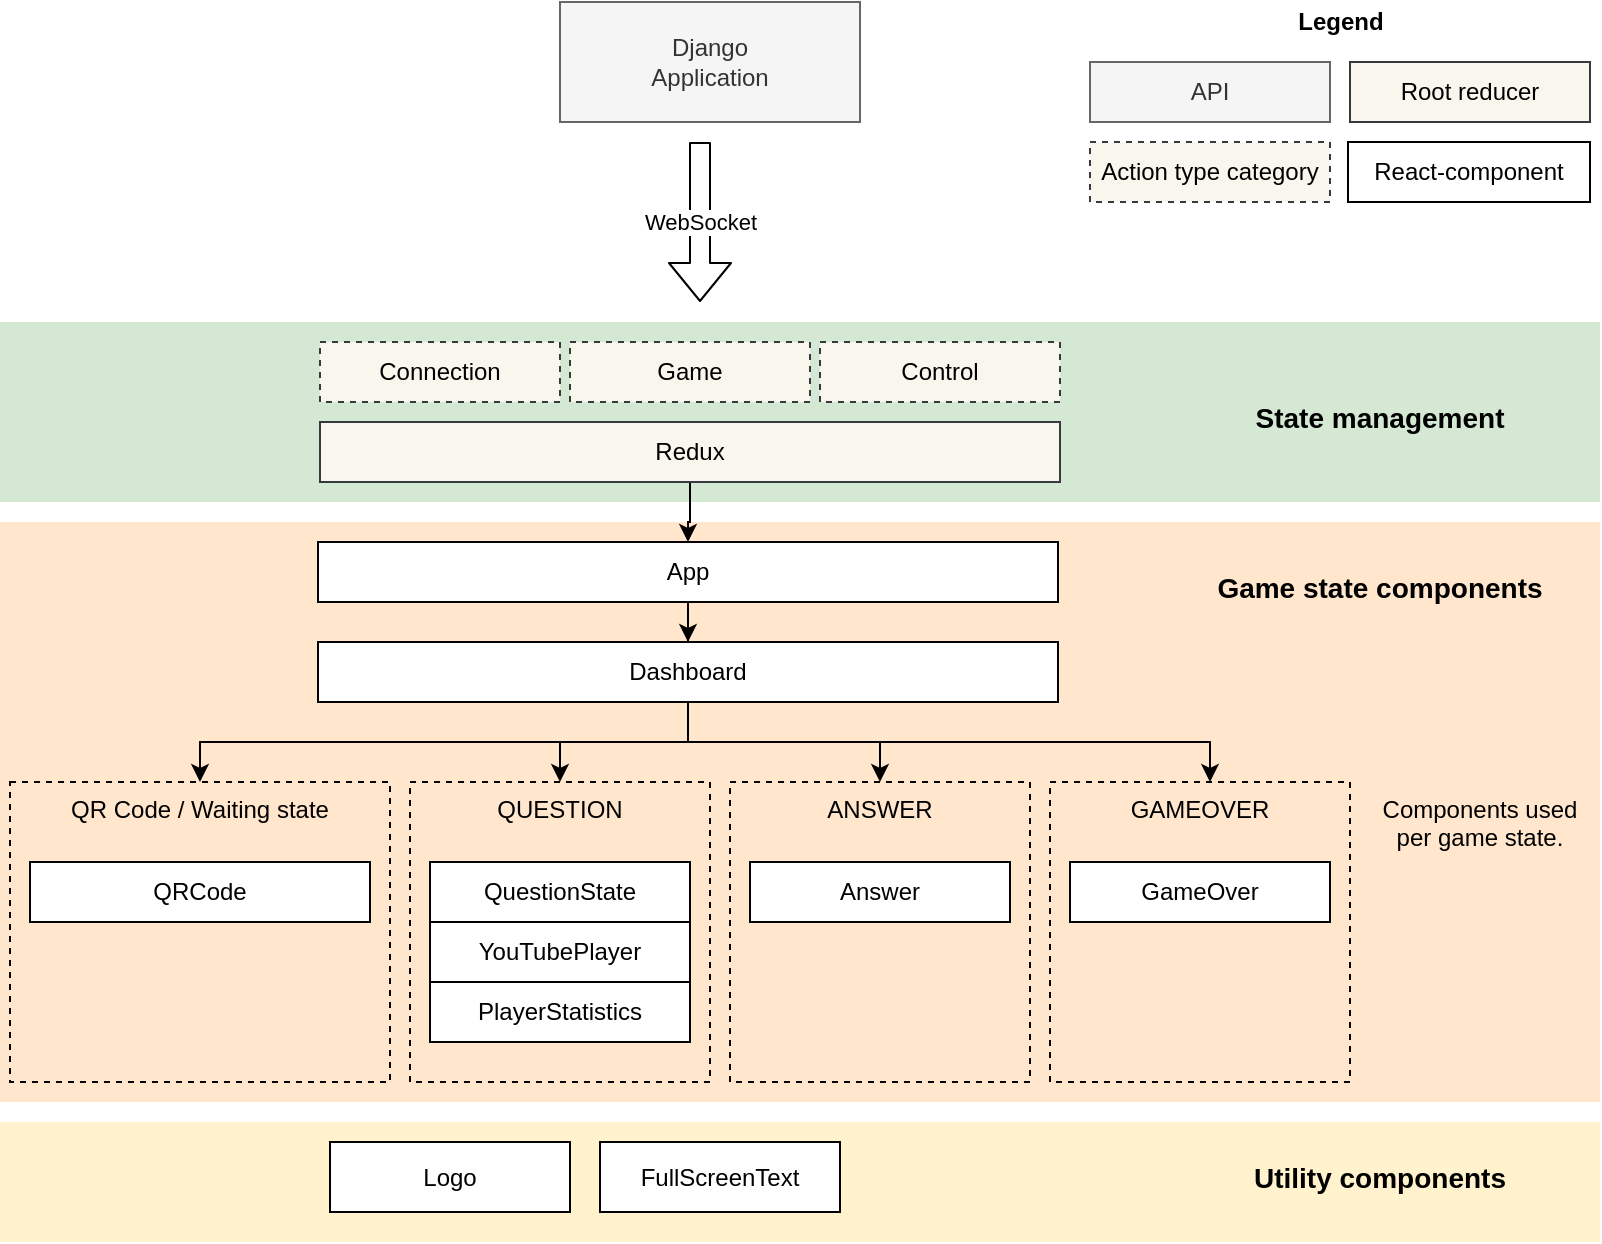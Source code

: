 <mxfile version="13.10.0" type="device"><diagram id="nMeSitCZ9dFWMC4dAJY-" name="Page-1"><mxGraphModel dx="1129" dy="683" grid="1" gridSize="10" guides="1" tooltips="1" connect="1" arrows="1" fold="1" page="1" pageScale="1" pageWidth="827" pageHeight="1169" math="0" shadow="0"><root><mxCell id="0"/><mxCell id="fFqrXNBdIH7GtNKH8Jm9-21" value="Colors" parent="0"/><mxCell id="fFqrXNBdIH7GtNKH8Jm9-22" value="" style="rounded=0;whiteSpace=wrap;html=1;fillColor=#d5e8d4;strokeColor=none;" vertex="1" parent="fFqrXNBdIH7GtNKH8Jm9-21"><mxGeometry x="14" y="170" width="800" height="90" as="geometry"/></mxCell><mxCell id="fFqrXNBdIH7GtNKH8Jm9-32" value="&lt;font size=&quot;1&quot;&gt;&lt;b style=&quot;font-size: 14px&quot;&gt;State management&lt;/b&gt;&lt;/font&gt;" style="text;html=1;strokeColor=none;fillColor=none;align=center;verticalAlign=middle;whiteSpace=wrap;rounded=0;" vertex="1" parent="fFqrXNBdIH7GtNKH8Jm9-21"><mxGeometry x="614" y="205" width="180" height="25" as="geometry"/></mxCell><mxCell id="fFqrXNBdIH7GtNKH8Jm9-35" value="" style="rounded=0;whiteSpace=wrap;html=1;fillColor=#ffe6cc;strokeColor=none;" vertex="1" parent="fFqrXNBdIH7GtNKH8Jm9-21"><mxGeometry x="14" y="270" width="800" height="290" as="geometry"/></mxCell><mxCell id="fFqrXNBdIH7GtNKH8Jm9-36" value="&lt;span style=&quot;font-size: 14px&quot;&gt;&lt;b&gt;Game state components&lt;/b&gt;&lt;/span&gt;" style="text;html=1;strokeColor=none;fillColor=none;align=center;verticalAlign=middle;whiteSpace=wrap;rounded=0;" vertex="1" parent="fFqrXNBdIH7GtNKH8Jm9-21"><mxGeometry x="614" y="290" width="180" height="25" as="geometry"/></mxCell><mxCell id="fFqrXNBdIH7GtNKH8Jm9-46" value="" style="rounded=0;whiteSpace=wrap;html=1;fillColor=#fff2cc;strokeColor=none;" vertex="1" parent="fFqrXNBdIH7GtNKH8Jm9-21"><mxGeometry x="14" y="570" width="800" height="60" as="geometry"/></mxCell><mxCell id="fFqrXNBdIH7GtNKH8Jm9-47" value="&lt;span style=&quot;font-size: 14px&quot;&gt;&lt;b&gt;Utility components&lt;/b&gt;&lt;/span&gt;" style="text;html=1;strokeColor=none;fillColor=none;align=center;verticalAlign=middle;whiteSpace=wrap;rounded=0;" vertex="1" parent="fFqrXNBdIH7GtNKH8Jm9-21"><mxGeometry x="614" y="585" width="180" height="25" as="geometry"/></mxCell><mxCell id="1" parent="0"/><mxCell id="fFqrXNBdIH7GtNKH8Jm9-34" style="edgeStyle=orthogonalEdgeStyle;rounded=0;orthogonalLoop=1;jettySize=auto;html=1;" edge="1" parent="1" source="fFqrXNBdIH7GtNKH8Jm9-3" target="fFqrXNBdIH7GtNKH8Jm9-12"><mxGeometry relative="1" as="geometry"/></mxCell><mxCell id="fFqrXNBdIH7GtNKH8Jm9-3" value="Redux" style="rounded=0;whiteSpace=wrap;html=1;fillColor=#f9f7ed;strokeColor=#36393d;" vertex="1" parent="1"><mxGeometry x="174" y="220" width="370" height="30" as="geometry"/></mxCell><mxCell id="fFqrXNBdIH7GtNKH8Jm9-6" value="Connection" style="rounded=0;whiteSpace=wrap;html=1;fillColor=#f9f7ed;strokeColor=#36393d;dashed=1;" vertex="1" parent="1"><mxGeometry x="174" y="180" width="120" height="30" as="geometry"/></mxCell><mxCell id="fFqrXNBdIH7GtNKH8Jm9-7" value="Game" style="rounded=0;whiteSpace=wrap;html=1;fillColor=#f9f7ed;strokeColor=#36393d;dashed=1;" vertex="1" parent="1"><mxGeometry x="299" y="180" width="120" height="30" as="geometry"/></mxCell><mxCell id="fFqrXNBdIH7GtNKH8Jm9-8" value="Control" style="rounded=0;whiteSpace=wrap;html=1;glass=0;sketch=0;fillColor=#f9f7ed;strokeColor=#36393d;dashed=1;" vertex="1" parent="1"><mxGeometry x="424" y="180" width="120" height="30" as="geometry"/></mxCell><mxCell id="fFqrXNBdIH7GtNKH8Jm9-11" value="WebSocket" style="shape=flexArrow;endArrow=classic;html=1;" edge="1" parent="1"><mxGeometry width="50" height="50" relative="1" as="geometry"><mxPoint x="364" y="80" as="sourcePoint"/><mxPoint x="364" y="160" as="targetPoint"/><Array as="points"/></mxGeometry></mxCell><mxCell id="fFqrXNBdIH7GtNKH8Jm9-53" style="edgeStyle=orthogonalEdgeStyle;rounded=0;orthogonalLoop=1;jettySize=auto;html=1;entryX=0.5;entryY=0;entryDx=0;entryDy=0;" edge="1" parent="1" source="fFqrXNBdIH7GtNKH8Jm9-12" target="fFqrXNBdIH7GtNKH8Jm9-13"><mxGeometry relative="1" as="geometry"/></mxCell><mxCell id="fFqrXNBdIH7GtNKH8Jm9-12" value="App" style="rounded=0;whiteSpace=wrap;html=1;" vertex="1" parent="1"><mxGeometry x="173" y="280" width="370" height="30" as="geometry"/></mxCell><mxCell id="fFqrXNBdIH7GtNKH8Jm9-26" style="edgeStyle=orthogonalEdgeStyle;rounded=0;orthogonalLoop=1;jettySize=auto;html=1;" edge="1" parent="1" source="fFqrXNBdIH7GtNKH8Jm9-13" target="fFqrXNBdIH7GtNKH8Jm9-14"><mxGeometry relative="1" as="geometry"/></mxCell><mxCell id="fFqrXNBdIH7GtNKH8Jm9-27" style="edgeStyle=orthogonalEdgeStyle;rounded=0;orthogonalLoop=1;jettySize=auto;html=1;" edge="1" parent="1" source="fFqrXNBdIH7GtNKH8Jm9-13" target="fFqrXNBdIH7GtNKH8Jm9-18"><mxGeometry relative="1" as="geometry"/></mxCell><mxCell id="fFqrXNBdIH7GtNKH8Jm9-28" style="edgeStyle=orthogonalEdgeStyle;rounded=0;orthogonalLoop=1;jettySize=auto;html=1;" edge="1" parent="1" source="fFqrXNBdIH7GtNKH8Jm9-13" target="fFqrXNBdIH7GtNKH8Jm9-15"><mxGeometry relative="1" as="geometry"/></mxCell><mxCell id="fFqrXNBdIH7GtNKH8Jm9-29" style="edgeStyle=orthogonalEdgeStyle;rounded=0;orthogonalLoop=1;jettySize=auto;html=1;" edge="1" parent="1" source="fFqrXNBdIH7GtNKH8Jm9-13" target="fFqrXNBdIH7GtNKH8Jm9-16"><mxGeometry relative="1" as="geometry"><Array as="points"><mxPoint x="358" y="380"/><mxPoint x="619" y="380"/></Array></mxGeometry></mxCell><mxCell id="fFqrXNBdIH7GtNKH8Jm9-13" value="Dashboard" style="rounded=0;whiteSpace=wrap;html=1;" vertex="1" parent="1"><mxGeometry x="173" y="330" width="370" height="30" as="geometry"/></mxCell><mxCell id="fFqrXNBdIH7GtNKH8Jm9-14" value="QUESTION" style="rounded=0;whiteSpace=wrap;html=1;verticalAlign=top;dashed=1;fillColor=none;" vertex="1" parent="1"><mxGeometry x="219" y="400" width="150" height="150" as="geometry"/></mxCell><mxCell id="fFqrXNBdIH7GtNKH8Jm9-15" value="ANSWER" style="rounded=0;whiteSpace=wrap;html=1;verticalAlign=top;dashed=1;fillColor=none;" vertex="1" parent="1"><mxGeometry x="379" y="400" width="150" height="150" as="geometry"/></mxCell><mxCell id="fFqrXNBdIH7GtNKH8Jm9-16" value="GAMEOVER" style="rounded=0;whiteSpace=wrap;html=1;verticalAlign=top;fillColor=none;dashed=1;" vertex="1" parent="1"><mxGeometry x="539" y="400" width="150" height="150" as="geometry"/></mxCell><mxCell id="fFqrXNBdIH7GtNKH8Jm9-18" value="QR Code / Waiting state" style="rounded=0;whiteSpace=wrap;html=1;verticalAlign=top;fillColor=none;dashed=1;" vertex="1" parent="1"><mxGeometry x="19" y="400" width="190" height="150" as="geometry"/></mxCell><mxCell id="fFqrXNBdIH7GtNKH8Jm9-19" value="YouTubePlayer" style="rounded=0;whiteSpace=wrap;html=1;" vertex="1" parent="1"><mxGeometry x="229" y="470" width="130" height="30" as="geometry"/></mxCell><mxCell id="fFqrXNBdIH7GtNKH8Jm9-20" value="FullScreenText" style="rounded=0;whiteSpace=wrap;html=1;" vertex="1" parent="1"><mxGeometry x="314" y="580" width="120" height="35" as="geometry"/></mxCell><mxCell id="fFqrXNBdIH7GtNKH8Jm9-39" value="PlayerStatistics" style="rounded=0;whiteSpace=wrap;html=1;" vertex="1" parent="1"><mxGeometry x="229" y="500" width="130" height="30" as="geometry"/></mxCell><mxCell id="fFqrXNBdIH7GtNKH8Jm9-40" value="Django&lt;br&gt;Application" style="rounded=0;whiteSpace=wrap;html=1;fillColor=#f5f5f5;strokeColor=#666666;fontColor=#333333;" vertex="1" parent="1"><mxGeometry x="294" y="10" width="150" height="60" as="geometry"/></mxCell><mxCell id="fFqrXNBdIH7GtNKH8Jm9-42" value="QuestionState" style="rounded=0;whiteSpace=wrap;html=1;" vertex="1" parent="1"><mxGeometry x="229" y="440" width="130" height="30" as="geometry"/></mxCell><mxCell id="fFqrXNBdIH7GtNKH8Jm9-45" value="Answer" style="rounded=0;whiteSpace=wrap;html=1;" vertex="1" parent="1"><mxGeometry x="389" y="440" width="130" height="30" as="geometry"/></mxCell><mxCell id="fFqrXNBdIH7GtNKH8Jm9-48" value="GameOver" style="rounded=0;whiteSpace=wrap;html=1;" vertex="1" parent="1"><mxGeometry x="549" y="440" width="130" height="30" as="geometry"/></mxCell><mxCell id="fFqrXNBdIH7GtNKH8Jm9-49" value="Logo" style="rounded=0;whiteSpace=wrap;html=1;" vertex="1" parent="1"><mxGeometry x="179" y="580" width="120" height="35" as="geometry"/></mxCell><mxCell id="fFqrXNBdIH7GtNKH8Jm9-51" value="Components used per game state." style="text;html=1;strokeColor=none;fillColor=none;align=center;verticalAlign=top;whiteSpace=wrap;rounded=0;" vertex="1" parent="1"><mxGeometry x="699" y="400" width="110" height="110" as="geometry"/></mxCell><mxCell id="fFqrXNBdIH7GtNKH8Jm9-52" value="QRCode" style="rounded=0;whiteSpace=wrap;html=1;" vertex="1" parent="1"><mxGeometry x="29" y="440" width="170" height="30" as="geometry"/></mxCell><mxCell id="fFqrXNBdIH7GtNKH8Jm9-55" value="Action type category" style="rounded=0;whiteSpace=wrap;html=1;fillColor=#f9f7ed;strokeColor=#36393d;dashed=1;" vertex="1" parent="1"><mxGeometry x="559" y="80" width="120" height="30" as="geometry"/></mxCell><mxCell id="fFqrXNBdIH7GtNKH8Jm9-56" value="API" style="rounded=0;whiteSpace=wrap;html=1;fillColor=#f5f5f5;strokeColor=#666666;fontColor=#333333;" vertex="1" parent="1"><mxGeometry x="559" y="40" width="120" height="30" as="geometry"/></mxCell><mxCell id="fFqrXNBdIH7GtNKH8Jm9-57" value="Root reducer" style="rounded=0;whiteSpace=wrap;html=1;fillColor=#f9f7ed;strokeColor=#36393d;" vertex="1" parent="1"><mxGeometry x="689" y="40" width="120" height="30" as="geometry"/></mxCell><mxCell id="fFqrXNBdIH7GtNKH8Jm9-58" value="React-component" style="rounded=0;whiteSpace=wrap;html=1;" vertex="1" parent="1"><mxGeometry x="688" y="80" width="121" height="30" as="geometry"/></mxCell><mxCell id="fFqrXNBdIH7GtNKH8Jm9-59" value="&lt;b&gt;Legend&lt;/b&gt;" style="text;html=1;strokeColor=none;fillColor=none;align=center;verticalAlign=middle;whiteSpace=wrap;rounded=0;glass=0;sketch=0;" vertex="1" parent="1"><mxGeometry x="559" y="10" width="251" height="20" as="geometry"/></mxCell></root></mxGraphModel></diagram></mxfile>